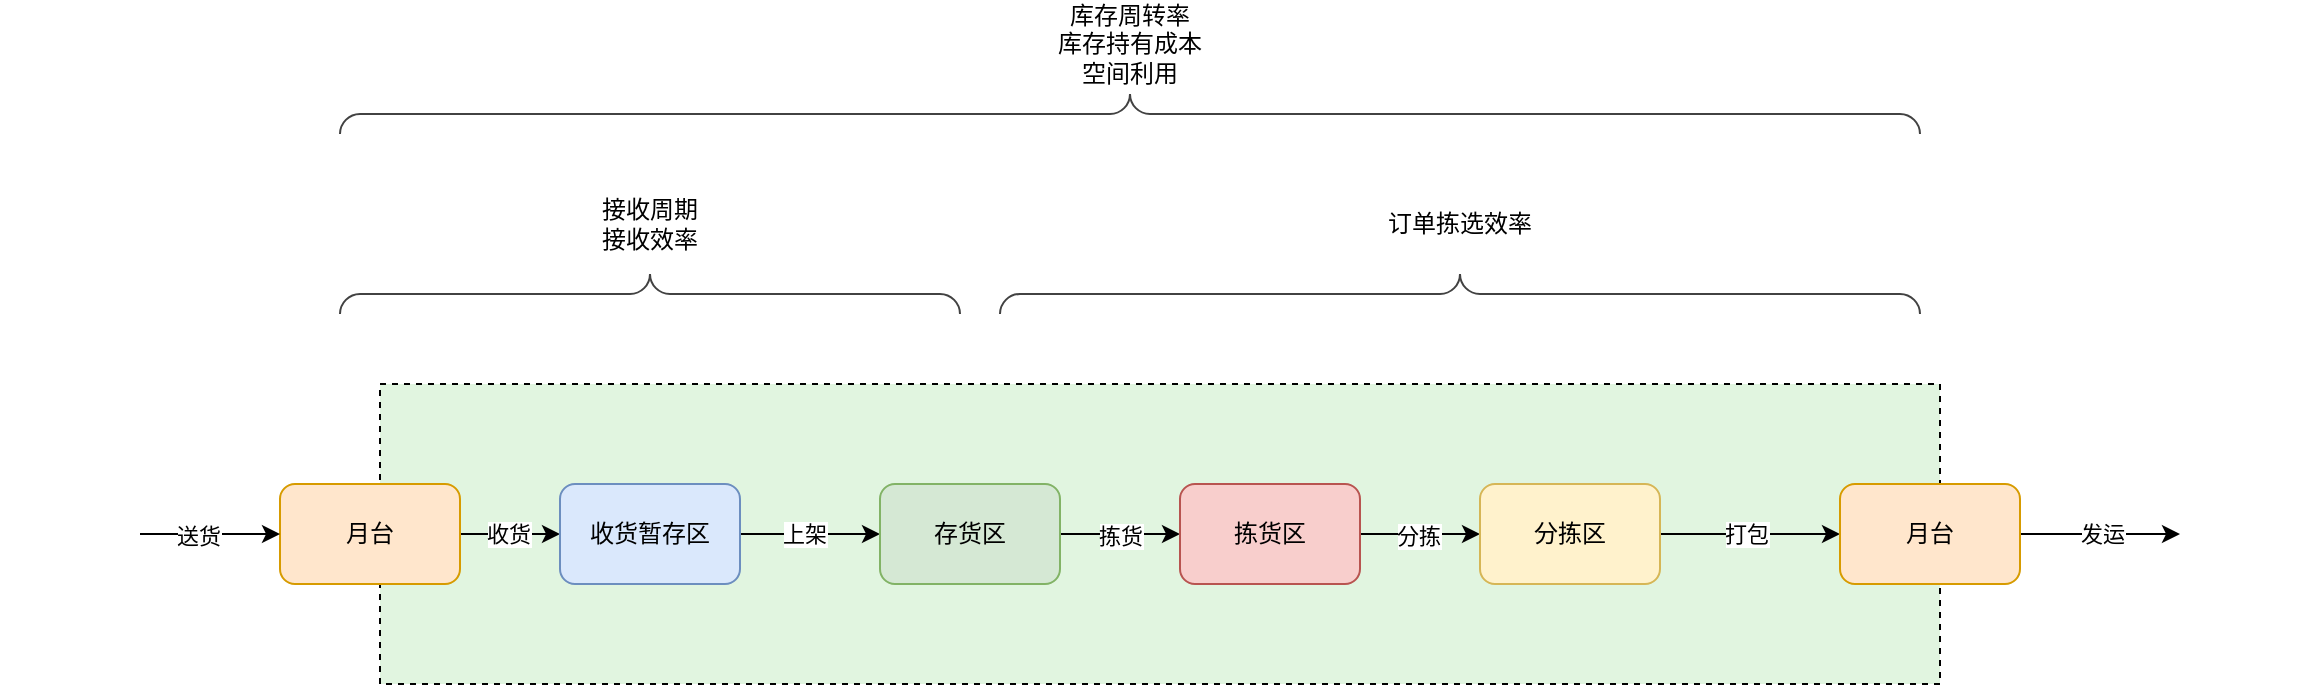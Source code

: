 <mxfile version="24.6.4" type="github">
  <diagram name="第 1 页" id="ORJa67HRwYDsLvUHYGUF">
    <mxGraphModel dx="1011" dy="740" grid="1" gridSize="10" guides="1" tooltips="1" connect="1" arrows="1" fold="1" page="1" pageScale="1" pageWidth="827" pageHeight="1169" math="0" shadow="0">
      <root>
        <mxCell id="0" />
        <mxCell id="1" parent="0" />
        <mxCell id="lbF-_C_02NjoZFQDFj1T-4" value="" style="rounded=0;whiteSpace=wrap;html=1;dashed=1;fillColor=#E1F5E0;" vertex="1" parent="1">
          <mxGeometry x="220" y="295" width="780" height="150" as="geometry" />
        </mxCell>
        <mxCell id="lbF-_C_02NjoZFQDFj1T-12" style="edgeStyle=orthogonalEdgeStyle;rounded=0;orthogonalLoop=1;jettySize=auto;html=1;exitX=1;exitY=0.5;exitDx=0;exitDy=0;entryX=0;entryY=0.5;entryDx=0;entryDy=0;" edge="1" parent="1" source="lbF-_C_02NjoZFQDFj1T-1" target="lbF-_C_02NjoZFQDFj1T-5">
          <mxGeometry relative="1" as="geometry" />
        </mxCell>
        <mxCell id="lbF-_C_02NjoZFQDFj1T-13" value="收货" style="edgeLabel;html=1;align=center;verticalAlign=middle;resizable=0;points=[];" vertex="1" connectable="0" parent="lbF-_C_02NjoZFQDFj1T-12">
          <mxGeometry x="-0.04" relative="1" as="geometry">
            <mxPoint as="offset" />
          </mxGeometry>
        </mxCell>
        <mxCell id="lbF-_C_02NjoZFQDFj1T-1" value="月台" style="rounded=1;whiteSpace=wrap;html=1;fillColor=#ffe6cc;strokeColor=#d79b00;" vertex="1" parent="1">
          <mxGeometry x="170" y="345" width="90" height="50" as="geometry" />
        </mxCell>
        <mxCell id="lbF-_C_02NjoZFQDFj1T-10" style="edgeStyle=orthogonalEdgeStyle;rounded=0;orthogonalLoop=1;jettySize=auto;html=1;exitX=1;exitY=0.5;exitDx=0;exitDy=0;" edge="1" parent="1" source="lbF-_C_02NjoZFQDFj1T-2" target="lbF-_C_02NjoZFQDFj1T-1">
          <mxGeometry relative="1" as="geometry" />
        </mxCell>
        <mxCell id="lbF-_C_02NjoZFQDFj1T-11" value="送货" style="edgeLabel;html=1;align=center;verticalAlign=middle;resizable=0;points=[];" vertex="1" connectable="0" parent="lbF-_C_02NjoZFQDFj1T-10">
          <mxGeometry x="-0.167" y="-1" relative="1" as="geometry">
            <mxPoint as="offset" />
          </mxGeometry>
        </mxCell>
        <mxCell id="lbF-_C_02NjoZFQDFj1T-2" value="" style="shape=image;html=1;verticalAlign=top;verticalLabelPosition=bottom;labelBackgroundColor=#ffffff;imageAspect=0;aspect=fixed;image=https://cdn1.iconfinder.com/data/icons/vehicle-37/24/Truck-128.png" vertex="1" parent="1">
          <mxGeometry x="30" y="335" width="70" height="70" as="geometry" />
        </mxCell>
        <mxCell id="lbF-_C_02NjoZFQDFj1T-3" value="" style="shape=image;html=1;verticalAlign=top;verticalLabelPosition=bottom;labelBackgroundColor=#ffffff;imageAspect=0;aspect=fixed;image=https://cdn4.iconfinder.com/data/icons/success-filloutline/64/transport-shipping_and_delivery-delivery_truck-cargo-shipping-128.png" vertex="1" parent="1">
          <mxGeometry x="1120" y="335" width="70" height="70" as="geometry" />
        </mxCell>
        <mxCell id="lbF-_C_02NjoZFQDFj1T-14" style="edgeStyle=orthogonalEdgeStyle;rounded=0;orthogonalLoop=1;jettySize=auto;html=1;exitX=1;exitY=0.5;exitDx=0;exitDy=0;" edge="1" parent="1" source="lbF-_C_02NjoZFQDFj1T-5" target="lbF-_C_02NjoZFQDFj1T-6">
          <mxGeometry relative="1" as="geometry" />
        </mxCell>
        <mxCell id="lbF-_C_02NjoZFQDFj1T-15" value="上架" style="edgeLabel;html=1;align=center;verticalAlign=middle;resizable=0;points=[];" vertex="1" connectable="0" parent="lbF-_C_02NjoZFQDFj1T-14">
          <mxGeometry x="-0.1" relative="1" as="geometry">
            <mxPoint as="offset" />
          </mxGeometry>
        </mxCell>
        <mxCell id="lbF-_C_02NjoZFQDFj1T-5" value="收货暂存区" style="rounded=1;whiteSpace=wrap;html=1;fillColor=#dae8fc;strokeColor=#6c8ebf;" vertex="1" parent="1">
          <mxGeometry x="310" y="345" width="90" height="50" as="geometry" />
        </mxCell>
        <mxCell id="lbF-_C_02NjoZFQDFj1T-16" style="edgeStyle=orthogonalEdgeStyle;rounded=0;orthogonalLoop=1;jettySize=auto;html=1;exitX=1;exitY=0.5;exitDx=0;exitDy=0;entryX=0;entryY=0.5;entryDx=0;entryDy=0;" edge="1" parent="1" source="lbF-_C_02NjoZFQDFj1T-6" target="lbF-_C_02NjoZFQDFj1T-7">
          <mxGeometry relative="1" as="geometry" />
        </mxCell>
        <mxCell id="lbF-_C_02NjoZFQDFj1T-17" value="拣货" style="edgeLabel;html=1;align=center;verticalAlign=middle;resizable=0;points=[];" vertex="1" connectable="0" parent="lbF-_C_02NjoZFQDFj1T-16">
          <mxGeometry y="-1" relative="1" as="geometry">
            <mxPoint as="offset" />
          </mxGeometry>
        </mxCell>
        <mxCell id="lbF-_C_02NjoZFQDFj1T-6" value="存货区" style="rounded=1;whiteSpace=wrap;html=1;fillColor=#d5e8d4;strokeColor=#82b366;" vertex="1" parent="1">
          <mxGeometry x="470" y="345" width="90" height="50" as="geometry" />
        </mxCell>
        <mxCell id="lbF-_C_02NjoZFQDFj1T-18" style="edgeStyle=orthogonalEdgeStyle;rounded=0;orthogonalLoop=1;jettySize=auto;html=1;exitX=1;exitY=0.5;exitDx=0;exitDy=0;" edge="1" parent="1" source="lbF-_C_02NjoZFQDFj1T-7" target="lbF-_C_02NjoZFQDFj1T-8">
          <mxGeometry relative="1" as="geometry" />
        </mxCell>
        <mxCell id="lbF-_C_02NjoZFQDFj1T-19" value="分拣" style="edgeLabel;html=1;align=center;verticalAlign=middle;resizable=0;points=[];" vertex="1" connectable="0" parent="lbF-_C_02NjoZFQDFj1T-18">
          <mxGeometry x="-0.04" y="-1" relative="1" as="geometry">
            <mxPoint as="offset" />
          </mxGeometry>
        </mxCell>
        <mxCell id="lbF-_C_02NjoZFQDFj1T-7" value="拣货区" style="rounded=1;whiteSpace=wrap;html=1;fillColor=#f8cecc;strokeColor=#b85450;" vertex="1" parent="1">
          <mxGeometry x="620" y="345" width="90" height="50" as="geometry" />
        </mxCell>
        <mxCell id="lbF-_C_02NjoZFQDFj1T-20" style="edgeStyle=orthogonalEdgeStyle;rounded=0;orthogonalLoop=1;jettySize=auto;html=1;exitX=1;exitY=0.5;exitDx=0;exitDy=0;entryX=0;entryY=0.5;entryDx=0;entryDy=0;" edge="1" parent="1" source="lbF-_C_02NjoZFQDFj1T-8" target="lbF-_C_02NjoZFQDFj1T-9">
          <mxGeometry relative="1" as="geometry" />
        </mxCell>
        <mxCell id="lbF-_C_02NjoZFQDFj1T-21" value="打包" style="edgeLabel;html=1;align=center;verticalAlign=middle;resizable=0;points=[];" vertex="1" connectable="0" parent="lbF-_C_02NjoZFQDFj1T-20">
          <mxGeometry x="-0.05" relative="1" as="geometry">
            <mxPoint as="offset" />
          </mxGeometry>
        </mxCell>
        <mxCell id="lbF-_C_02NjoZFQDFj1T-8" value="分拣区" style="rounded=1;whiteSpace=wrap;html=1;fillColor=#fff2cc;strokeColor=#d6b656;" vertex="1" parent="1">
          <mxGeometry x="770" y="345" width="90" height="50" as="geometry" />
        </mxCell>
        <mxCell id="lbF-_C_02NjoZFQDFj1T-22" style="edgeStyle=orthogonalEdgeStyle;rounded=0;orthogonalLoop=1;jettySize=auto;html=1;exitX=1;exitY=0.5;exitDx=0;exitDy=0;" edge="1" parent="1" source="lbF-_C_02NjoZFQDFj1T-9" target="lbF-_C_02NjoZFQDFj1T-3">
          <mxGeometry relative="1" as="geometry" />
        </mxCell>
        <mxCell id="lbF-_C_02NjoZFQDFj1T-23" value="发运" style="edgeLabel;html=1;align=center;verticalAlign=middle;resizable=0;points=[];" vertex="1" connectable="0" parent="lbF-_C_02NjoZFQDFj1T-22">
          <mxGeometry x="0.025" relative="1" as="geometry">
            <mxPoint as="offset" />
          </mxGeometry>
        </mxCell>
        <mxCell id="lbF-_C_02NjoZFQDFj1T-9" value="月台" style="rounded=1;whiteSpace=wrap;html=1;fillColor=#ffe6cc;strokeColor=#d79b00;" vertex="1" parent="1">
          <mxGeometry x="950" y="345" width="90" height="50" as="geometry" />
        </mxCell>
        <mxCell id="lbF-_C_02NjoZFQDFj1T-24" value="" style="verticalLabelPosition=bottom;shadow=0;dashed=0;align=center;html=1;verticalAlign=top;strokeWidth=1;shape=mxgraph.mockup.markup.curlyBrace;whiteSpace=wrap;strokeColor=#424242;" vertex="1" parent="1">
          <mxGeometry x="200" y="240" width="310" height="20" as="geometry" />
        </mxCell>
        <mxCell id="lbF-_C_02NjoZFQDFj1T-25" value="接收周期&lt;div&gt;接收效率&lt;/div&gt;" style="text;html=1;align=center;verticalAlign=middle;whiteSpace=wrap;rounded=0;" vertex="1" parent="1">
          <mxGeometry x="325" y="200" width="60" height="30" as="geometry" />
        </mxCell>
        <mxCell id="lbF-_C_02NjoZFQDFj1T-26" value="" style="verticalLabelPosition=bottom;shadow=0;dashed=0;align=center;html=1;verticalAlign=top;strokeWidth=1;shape=mxgraph.mockup.markup.curlyBrace;whiteSpace=wrap;strokeColor=#424242;" vertex="1" parent="1">
          <mxGeometry x="530" y="240" width="460" height="20" as="geometry" />
        </mxCell>
        <mxCell id="lbF-_C_02NjoZFQDFj1T-27" value="订单拣选效率" style="text;html=1;align=center;verticalAlign=middle;whiteSpace=wrap;rounded=0;" vertex="1" parent="1">
          <mxGeometry x="705" y="200" width="110" height="30" as="geometry" />
        </mxCell>
        <mxCell id="lbF-_C_02NjoZFQDFj1T-29" value="" style="verticalLabelPosition=bottom;shadow=0;dashed=0;align=center;html=1;verticalAlign=top;strokeWidth=1;shape=mxgraph.mockup.markup.curlyBrace;whiteSpace=wrap;strokeColor=#424242;" vertex="1" parent="1">
          <mxGeometry x="200" y="150" width="790" height="20" as="geometry" />
        </mxCell>
        <mxCell id="lbF-_C_02NjoZFQDFj1T-30" value="库存周转率&lt;div&gt;库存持有成本&lt;/div&gt;&lt;div&gt;空间利用&lt;/div&gt;" style="text;html=1;align=center;verticalAlign=middle;whiteSpace=wrap;rounded=0;" vertex="1" parent="1">
          <mxGeometry x="540" y="110" width="110" height="30" as="geometry" />
        </mxCell>
      </root>
    </mxGraphModel>
  </diagram>
</mxfile>
